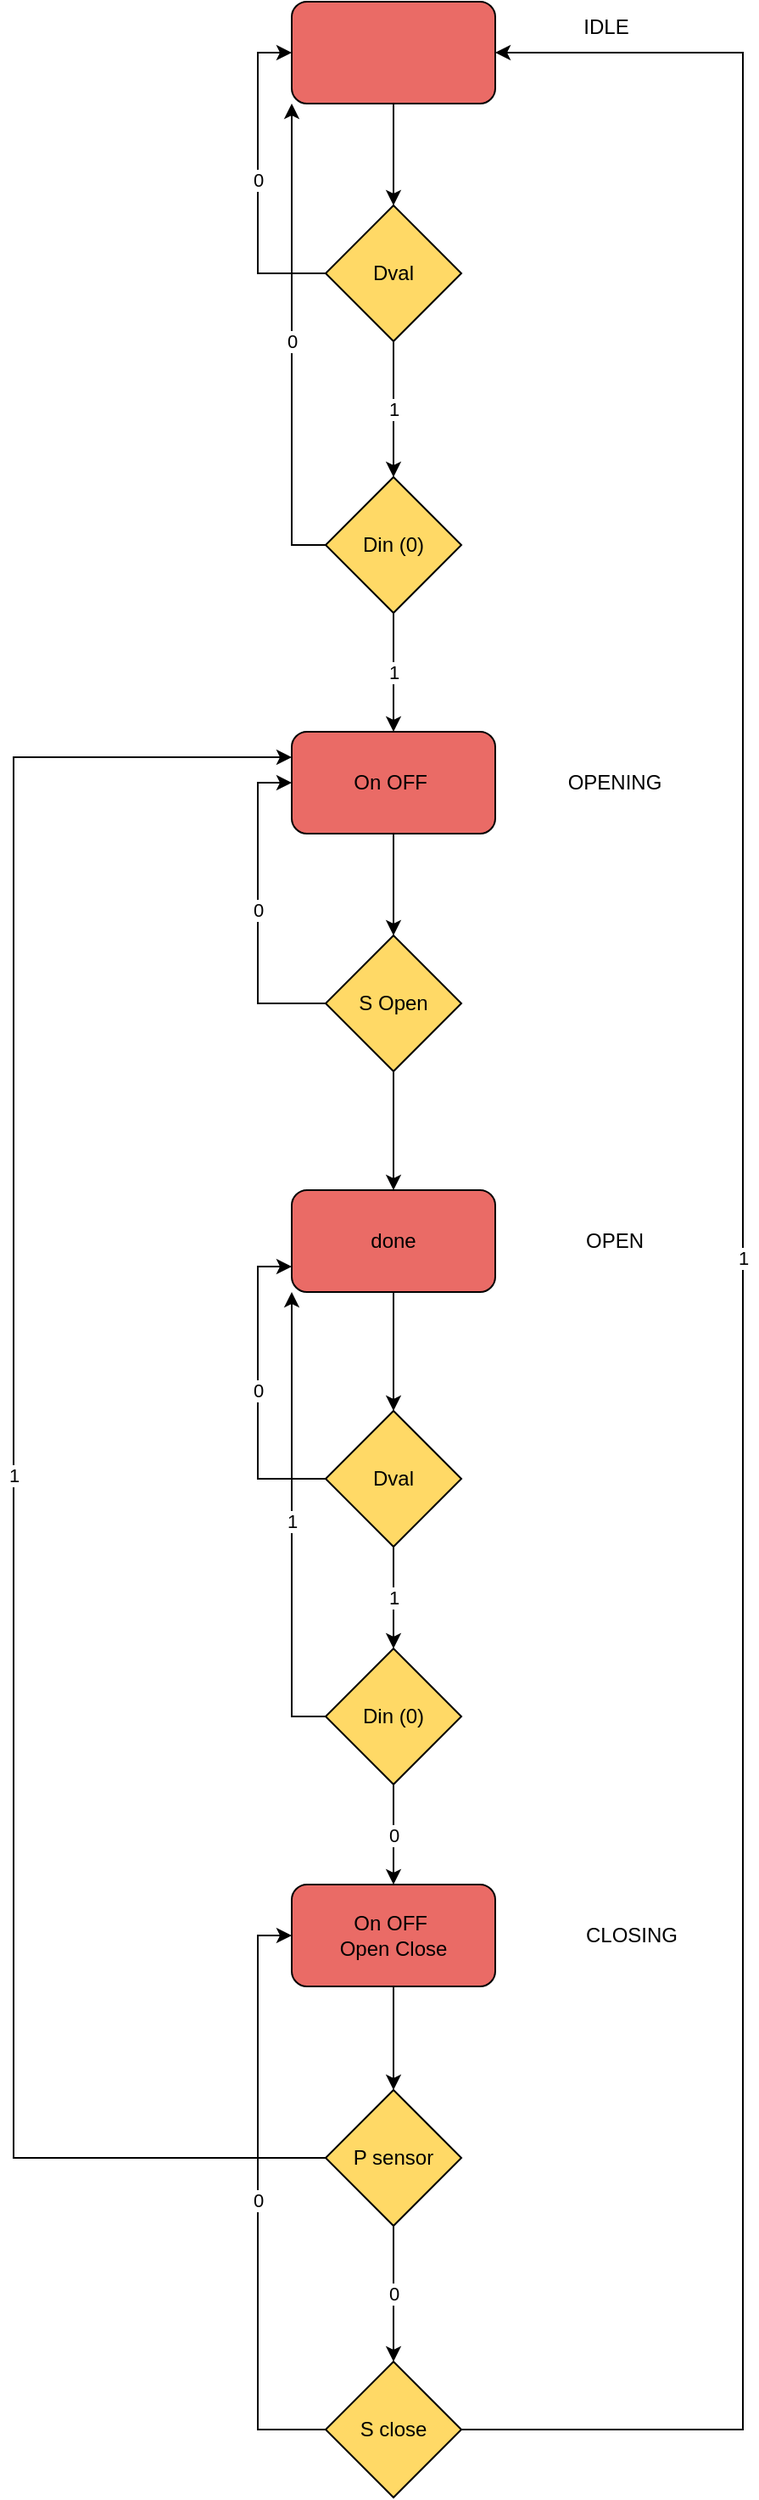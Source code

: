<mxfile version="21.3.4" type="github">
  <diagram name="Sayfa -1" id="jf2uL1GrSD7yV3nb5oAy">
    <mxGraphModel dx="1433" dy="601" grid="1" gridSize="10" guides="1" tooltips="1" connect="1" arrows="1" fold="1" page="1" pageScale="1" pageWidth="827" pageHeight="1169" math="0" shadow="0">
      <root>
        <mxCell id="0" />
        <mxCell id="1" parent="0" />
        <mxCell id="_p6X3O0XNBbTUfQg8x9l-3" style="edgeStyle=orthogonalEdgeStyle;rounded=0;orthogonalLoop=1;jettySize=auto;html=1;exitX=0.5;exitY=1;exitDx=0;exitDy=0;entryX=0.5;entryY=0;entryDx=0;entryDy=0;" parent="1" source="_p6X3O0XNBbTUfQg8x9l-1" target="_p6X3O0XNBbTUfQg8x9l-2" edge="1">
          <mxGeometry relative="1" as="geometry" />
        </mxCell>
        <mxCell id="_p6X3O0XNBbTUfQg8x9l-1" value="" style="rounded=1;whiteSpace=wrap;html=1;fillColor=#EA6B66;" parent="1" vertex="1">
          <mxGeometry x="294" width="120" height="60" as="geometry" />
        </mxCell>
        <mxCell id="_p6X3O0XNBbTUfQg8x9l-6" value="1" style="edgeStyle=orthogonalEdgeStyle;rounded=0;orthogonalLoop=1;jettySize=auto;html=1;" parent="1" source="_p6X3O0XNBbTUfQg8x9l-2" target="_p6X3O0XNBbTUfQg8x9l-5" edge="1">
          <mxGeometry relative="1" as="geometry" />
        </mxCell>
        <mxCell id="_p6X3O0XNBbTUfQg8x9l-8" value="0" style="edgeStyle=orthogonalEdgeStyle;rounded=0;orthogonalLoop=1;jettySize=auto;html=1;exitX=0;exitY=0.5;exitDx=0;exitDy=0;entryX=0;entryY=0.5;entryDx=0;entryDy=0;" parent="1" source="_p6X3O0XNBbTUfQg8x9l-2" target="_p6X3O0XNBbTUfQg8x9l-1" edge="1">
          <mxGeometry relative="1" as="geometry" />
        </mxCell>
        <mxCell id="_p6X3O0XNBbTUfQg8x9l-2" value="Dval" style="rhombus;whiteSpace=wrap;html=1;fillColor=#FFD966;" parent="1" vertex="1">
          <mxGeometry x="314" y="120" width="80" height="80" as="geometry" />
        </mxCell>
        <mxCell id="_p6X3O0XNBbTUfQg8x9l-9" value="0" style="edgeStyle=orthogonalEdgeStyle;rounded=0;orthogonalLoop=1;jettySize=auto;html=1;exitX=0;exitY=0.5;exitDx=0;exitDy=0;entryX=0;entryY=1;entryDx=0;entryDy=0;" parent="1" source="_p6X3O0XNBbTUfQg8x9l-5" target="_p6X3O0XNBbTUfQg8x9l-1" edge="1">
          <mxGeometry relative="1" as="geometry" />
        </mxCell>
        <mxCell id="_p6X3O0XNBbTUfQg8x9l-12" value="1" style="edgeStyle=orthogonalEdgeStyle;rounded=0;orthogonalLoop=1;jettySize=auto;html=1;" parent="1" source="_p6X3O0XNBbTUfQg8x9l-5" target="_p6X3O0XNBbTUfQg8x9l-11" edge="1">
          <mxGeometry relative="1" as="geometry" />
        </mxCell>
        <mxCell id="_p6X3O0XNBbTUfQg8x9l-5" value="Din (0)" style="rhombus;whiteSpace=wrap;html=1;fillColor=#FFD966;" parent="1" vertex="1">
          <mxGeometry x="314" y="280" width="80" height="80" as="geometry" />
        </mxCell>
        <mxCell id="_p6X3O0XNBbTUfQg8x9l-10" value="IDLE" style="text;html=1;align=center;verticalAlign=middle;resizable=0;points=[];autosize=1;strokeColor=none;fillColor=none;" parent="1" vertex="1">
          <mxGeometry x="454" width="50" height="30" as="geometry" />
        </mxCell>
        <mxCell id="_p6X3O0XNBbTUfQg8x9l-14" style="edgeStyle=orthogonalEdgeStyle;rounded=0;orthogonalLoop=1;jettySize=auto;html=1;exitX=0.5;exitY=1;exitDx=0;exitDy=0;entryX=0.5;entryY=0;entryDx=0;entryDy=0;" parent="1" source="_p6X3O0XNBbTUfQg8x9l-11" target="_p6X3O0XNBbTUfQg8x9l-13" edge="1">
          <mxGeometry relative="1" as="geometry" />
        </mxCell>
        <mxCell id="_p6X3O0XNBbTUfQg8x9l-11" value="On OFF&amp;nbsp;" style="rounded=1;whiteSpace=wrap;html=1;fillColor=#EA6B66;" parent="1" vertex="1">
          <mxGeometry x="294" y="430" width="120" height="60" as="geometry" />
        </mxCell>
        <mxCell id="_p6X3O0XNBbTUfQg8x9l-16" value="0" style="edgeStyle=orthogonalEdgeStyle;rounded=0;orthogonalLoop=1;jettySize=auto;html=1;exitX=0;exitY=0.5;exitDx=0;exitDy=0;entryX=0;entryY=0.5;entryDx=0;entryDy=0;" parent="1" source="_p6X3O0XNBbTUfQg8x9l-13" target="_p6X3O0XNBbTUfQg8x9l-11" edge="1">
          <mxGeometry relative="1" as="geometry" />
        </mxCell>
        <mxCell id="_p6X3O0XNBbTUfQg8x9l-18" style="edgeStyle=orthogonalEdgeStyle;rounded=0;orthogonalLoop=1;jettySize=auto;html=1;exitX=0.5;exitY=1;exitDx=0;exitDy=0;entryX=0.5;entryY=0;entryDx=0;entryDy=0;" parent="1" source="_p6X3O0XNBbTUfQg8x9l-13" target="_p6X3O0XNBbTUfQg8x9l-17" edge="1">
          <mxGeometry relative="1" as="geometry" />
        </mxCell>
        <mxCell id="_p6X3O0XNBbTUfQg8x9l-13" value="S Open" style="rhombus;whiteSpace=wrap;html=1;fillColor=#FFD966;" parent="1" vertex="1">
          <mxGeometry x="314" y="550" width="80" height="80" as="geometry" />
        </mxCell>
        <mxCell id="_p6X3O0XNBbTUfQg8x9l-15" value="OPENING" style="text;html=1;align=center;verticalAlign=middle;resizable=0;points=[];autosize=1;strokeColor=none;fillColor=none;" parent="1" vertex="1">
          <mxGeometry x="444" y="445" width="80" height="30" as="geometry" />
        </mxCell>
        <mxCell id="_p6X3O0XNBbTUfQg8x9l-21" style="edgeStyle=orthogonalEdgeStyle;rounded=0;orthogonalLoop=1;jettySize=auto;html=1;exitX=0.5;exitY=1;exitDx=0;exitDy=0;entryX=0.5;entryY=0;entryDx=0;entryDy=0;" parent="1" source="_p6X3O0XNBbTUfQg8x9l-17" target="_p6X3O0XNBbTUfQg8x9l-20" edge="1">
          <mxGeometry relative="1" as="geometry" />
        </mxCell>
        <mxCell id="_p6X3O0XNBbTUfQg8x9l-17" value="done" style="rounded=1;whiteSpace=wrap;html=1;fillColor=#EA6B66;" parent="1" vertex="1">
          <mxGeometry x="294" y="700" width="120" height="60" as="geometry" />
        </mxCell>
        <mxCell id="_p6X3O0XNBbTUfQg8x9l-19" value="OPEN" style="text;html=1;align=center;verticalAlign=middle;resizable=0;points=[];autosize=1;strokeColor=none;fillColor=none;" parent="1" vertex="1">
          <mxGeometry x="454" y="715" width="60" height="30" as="geometry" />
        </mxCell>
        <mxCell id="_p6X3O0XNBbTUfQg8x9l-22" value="0" style="edgeStyle=orthogonalEdgeStyle;rounded=0;orthogonalLoop=1;jettySize=auto;html=1;exitX=0;exitY=0.5;exitDx=0;exitDy=0;entryX=0;entryY=0.75;entryDx=0;entryDy=0;" parent="1" source="_p6X3O0XNBbTUfQg8x9l-20" target="_p6X3O0XNBbTUfQg8x9l-17" edge="1">
          <mxGeometry relative="1" as="geometry" />
        </mxCell>
        <mxCell id="_p6X3O0XNBbTUfQg8x9l-24" value="1" style="edgeStyle=orthogonalEdgeStyle;rounded=0;orthogonalLoop=1;jettySize=auto;html=1;" parent="1" source="_p6X3O0XNBbTUfQg8x9l-20" target="_p6X3O0XNBbTUfQg8x9l-23" edge="1">
          <mxGeometry relative="1" as="geometry" />
        </mxCell>
        <mxCell id="_p6X3O0XNBbTUfQg8x9l-20" value="Dval" style="rhombus;whiteSpace=wrap;html=1;fillColor=#FFD966;" parent="1" vertex="1">
          <mxGeometry x="314" y="830" width="80" height="80" as="geometry" />
        </mxCell>
        <mxCell id="_p6X3O0XNBbTUfQg8x9l-25" value="1" style="edgeStyle=orthogonalEdgeStyle;rounded=0;orthogonalLoop=1;jettySize=auto;html=1;exitX=0;exitY=0.5;exitDx=0;exitDy=0;entryX=0;entryY=1;entryDx=0;entryDy=0;" parent="1" source="_p6X3O0XNBbTUfQg8x9l-23" target="_p6X3O0XNBbTUfQg8x9l-17" edge="1">
          <mxGeometry relative="1" as="geometry" />
        </mxCell>
        <mxCell id="_p6X3O0XNBbTUfQg8x9l-27" value="0" style="edgeStyle=orthogonalEdgeStyle;rounded=0;orthogonalLoop=1;jettySize=auto;html=1;exitX=0.5;exitY=1;exitDx=0;exitDy=0;" parent="1" source="_p6X3O0XNBbTUfQg8x9l-23" target="_p6X3O0XNBbTUfQg8x9l-26" edge="1">
          <mxGeometry relative="1" as="geometry" />
        </mxCell>
        <mxCell id="_p6X3O0XNBbTUfQg8x9l-23" value="Din (0)" style="rhombus;whiteSpace=wrap;html=1;fillColor=#FFD966;" parent="1" vertex="1">
          <mxGeometry x="314" y="970" width="80" height="80" as="geometry" />
        </mxCell>
        <mxCell id="_p6X3O0XNBbTUfQg8x9l-30" style="edgeStyle=orthogonalEdgeStyle;rounded=0;orthogonalLoop=1;jettySize=auto;html=1;exitX=0.5;exitY=1;exitDx=0;exitDy=0;entryX=0.5;entryY=0;entryDx=0;entryDy=0;" parent="1" source="_p6X3O0XNBbTUfQg8x9l-26" target="_p6X3O0XNBbTUfQg8x9l-29" edge="1">
          <mxGeometry relative="1" as="geometry" />
        </mxCell>
        <mxCell id="_p6X3O0XNBbTUfQg8x9l-26" value="On OFF&amp;nbsp;&lt;br&gt;Open Close" style="rounded=1;whiteSpace=wrap;html=1;fillColor=#EA6B66;" parent="1" vertex="1">
          <mxGeometry x="294" y="1109" width="120" height="60" as="geometry" />
        </mxCell>
        <mxCell id="_p6X3O0XNBbTUfQg8x9l-28" value="CLOSING" style="text;html=1;align=center;verticalAlign=middle;resizable=0;points=[];autosize=1;strokeColor=none;fillColor=none;" parent="1" vertex="1">
          <mxGeometry x="454" y="1124" width="80" height="30" as="geometry" />
        </mxCell>
        <mxCell id="_p6X3O0XNBbTUfQg8x9l-36" value="0" style="edgeStyle=orthogonalEdgeStyle;rounded=0;orthogonalLoop=1;jettySize=auto;html=1;" parent="1" source="_p6X3O0XNBbTUfQg8x9l-29" target="_p6X3O0XNBbTUfQg8x9l-35" edge="1">
          <mxGeometry relative="1" as="geometry" />
        </mxCell>
        <mxCell id="_p6X3O0XNBbTUfQg8x9l-29" value="P sensor" style="rhombus;whiteSpace=wrap;html=1;fillColor=#FFD966;" parent="1" vertex="1">
          <mxGeometry x="314" y="1230" width="80" height="80" as="geometry" />
        </mxCell>
        <mxCell id="_p6X3O0XNBbTUfQg8x9l-34" value="1" style="endArrow=classic;html=1;rounded=0;exitX=0;exitY=0.5;exitDx=0;exitDy=0;entryX=0;entryY=0.25;entryDx=0;entryDy=0;" parent="1" source="_p6X3O0XNBbTUfQg8x9l-29" target="_p6X3O0XNBbTUfQg8x9l-11" edge="1">
          <mxGeometry width="50" height="50" relative="1" as="geometry">
            <mxPoint x="240" y="1280" as="sourcePoint" />
            <mxPoint x="290" y="1230" as="targetPoint" />
            <Array as="points">
              <mxPoint x="130" y="1270" />
              <mxPoint x="130" y="445" />
            </Array>
          </mxGeometry>
        </mxCell>
        <mxCell id="_p6X3O0XNBbTUfQg8x9l-37" value="0" style="edgeStyle=orthogonalEdgeStyle;rounded=0;orthogonalLoop=1;jettySize=auto;html=1;exitX=0;exitY=0.5;exitDx=0;exitDy=0;entryX=0;entryY=0.5;entryDx=0;entryDy=0;" parent="1" source="_p6X3O0XNBbTUfQg8x9l-35" target="_p6X3O0XNBbTUfQg8x9l-26" edge="1">
          <mxGeometry relative="1" as="geometry" />
        </mxCell>
        <mxCell id="_p6X3O0XNBbTUfQg8x9l-35" value="S close" style="rhombus;whiteSpace=wrap;html=1;fillColor=#FFD966;" parent="1" vertex="1">
          <mxGeometry x="314" y="1390" width="80" height="80" as="geometry" />
        </mxCell>
        <mxCell id="_p6X3O0XNBbTUfQg8x9l-38" value="1" style="endArrow=classic;html=1;rounded=0;exitX=1;exitY=0.5;exitDx=0;exitDy=0;entryX=1;entryY=0.5;entryDx=0;entryDy=0;" parent="1" source="_p6X3O0XNBbTUfQg8x9l-35" target="_p6X3O0XNBbTUfQg8x9l-1" edge="1">
          <mxGeometry width="50" height="50" relative="1" as="geometry">
            <mxPoint x="390" y="1430" as="sourcePoint" />
            <mxPoint x="490" y="1260" as="targetPoint" />
            <Array as="points">
              <mxPoint x="560" y="1430" />
              <mxPoint x="560" y="30" />
            </Array>
          </mxGeometry>
        </mxCell>
      </root>
    </mxGraphModel>
  </diagram>
</mxfile>
